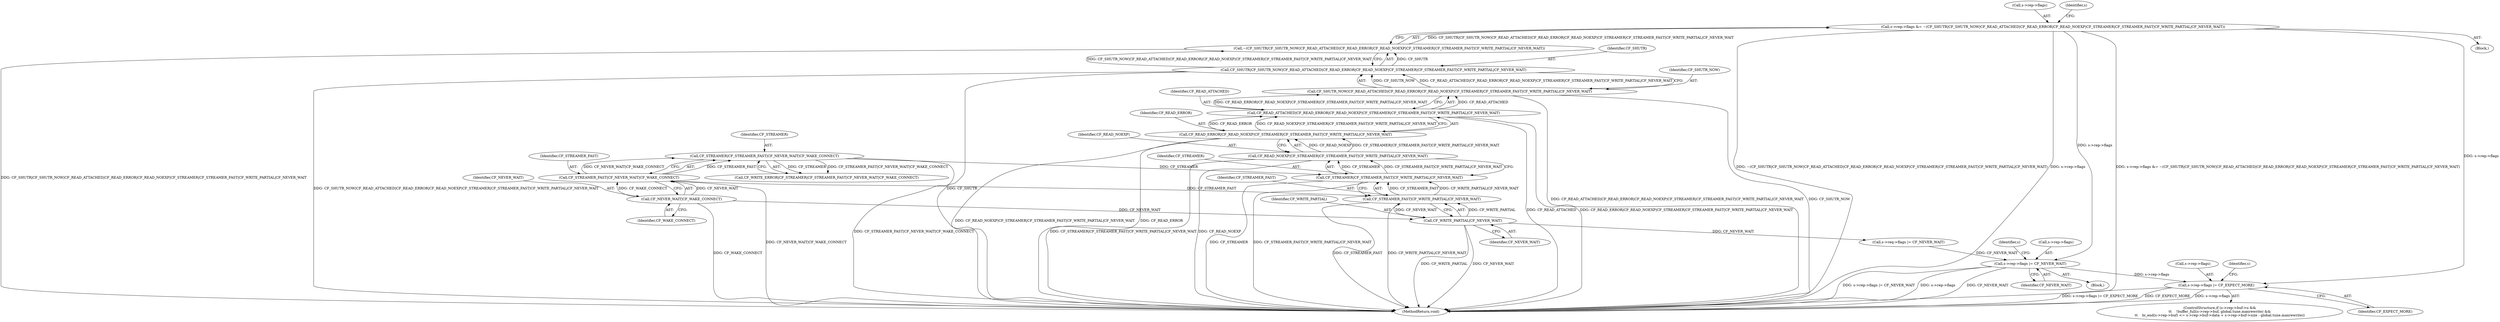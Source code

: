 digraph "0_haproxy_b4d05093bc89f71377230228007e69a1434c1a0c@pointer" {
"1000669" [label="(Call,s->rep->flags &= ~(CF_SHUTR|CF_SHUTR_NOW|CF_READ_ATTACHED|CF_READ_ERROR|CF_READ_NOEXP|CF_STREAMER|CF_STREAMER_FAST|CF_WRITE_PARTIAL|CF_NEVER_WAIT))"];
"1000675" [label="(Call,~(CF_SHUTR|CF_SHUTR_NOW|CF_READ_ATTACHED|CF_READ_ERROR|CF_READ_NOEXP|CF_STREAMER|CF_STREAMER_FAST|CF_WRITE_PARTIAL|CF_NEVER_WAIT))"];
"1000676" [label="(Call,CF_SHUTR|CF_SHUTR_NOW|CF_READ_ATTACHED|CF_READ_ERROR|CF_READ_NOEXP|CF_STREAMER|CF_STREAMER_FAST|CF_WRITE_PARTIAL|CF_NEVER_WAIT)"];
"1000678" [label="(Call,CF_SHUTR_NOW|CF_READ_ATTACHED|CF_READ_ERROR|CF_READ_NOEXP|CF_STREAMER|CF_STREAMER_FAST|CF_WRITE_PARTIAL|CF_NEVER_WAIT)"];
"1000680" [label="(Call,CF_READ_ATTACHED|CF_READ_ERROR|CF_READ_NOEXP|CF_STREAMER|CF_STREAMER_FAST|CF_WRITE_PARTIAL|CF_NEVER_WAIT)"];
"1000682" [label="(Call,CF_READ_ERROR|CF_READ_NOEXP|CF_STREAMER|CF_STREAMER_FAST|CF_WRITE_PARTIAL|CF_NEVER_WAIT)"];
"1000684" [label="(Call,CF_READ_NOEXP|CF_STREAMER|CF_STREAMER_FAST|CF_WRITE_PARTIAL|CF_NEVER_WAIT)"];
"1000686" [label="(Call,CF_STREAMER|CF_STREAMER_FAST|CF_WRITE_PARTIAL|CF_NEVER_WAIT)"];
"1000662" [label="(Call,CF_STREAMER|CF_STREAMER_FAST|CF_NEVER_WAIT|CF_WAKE_CONNECT)"];
"1000664" [label="(Call,CF_STREAMER_FAST|CF_NEVER_WAIT|CF_WAKE_CONNECT)"];
"1000666" [label="(Call,CF_NEVER_WAIT|CF_WAKE_CONNECT)"];
"1000688" [label="(Call,CF_STREAMER_FAST|CF_WRITE_PARTIAL|CF_NEVER_WAIT)"];
"1000690" [label="(Call,CF_WRITE_PARTIAL|CF_NEVER_WAIT)"];
"1000786" [label="(Call,s->rep->flags |= CF_NEVER_WAIT)"];
"1000852" [label="(Call,s->rep->flags |= CF_EXPECT_MORE)"];
"1000692" [label="(Identifier,CF_NEVER_WAIT)"];
"1000662" [label="(Call,CF_STREAMER|CF_STREAMER_FAST|CF_NEVER_WAIT|CF_WAKE_CONNECT)"];
"1000792" [label="(Identifier,CF_NEVER_WAIT)"];
"1000802" [label="(ControlStructure,if (s->rep->buf->o &&\n\t\t    !buffer_full(s->rep->buf, global.tune.maxrewrite) &&\n\t\t    bi_end(s->rep->buf) <= s->rep->buf->data + s->rep->buf->size - global.tune.maxrewrite))"];
"1000118" [label="(Block,)"];
"1000852" [label="(Call,s->rep->flags |= CF_EXPECT_MORE)"];
"1000858" [label="(Identifier,CF_EXPECT_MORE)"];
"1000681" [label="(Identifier,CF_READ_ATTACHED)"];
"1000689" [label="(Identifier,CF_STREAMER_FAST)"];
"1000778" [label="(Block,)"];
"1000688" [label="(Call,CF_STREAMER_FAST|CF_WRITE_PARTIAL|CF_NEVER_WAIT)"];
"1000682" [label="(Call,CF_READ_ERROR|CF_READ_NOEXP|CF_STREAMER|CF_STREAMER_FAST|CF_WRITE_PARTIAL|CF_NEVER_WAIT)"];
"1000669" [label="(Call,s->rep->flags &= ~(CF_SHUTR|CF_SHUTR_NOW|CF_READ_ATTACHED|CF_READ_ERROR|CF_READ_NOEXP|CF_STREAMER|CF_STREAMER_FAST|CF_WRITE_PARTIAL|CF_NEVER_WAIT))"];
"1000675" [label="(Call,~(CF_SHUTR|CF_SHUTR_NOW|CF_READ_ATTACHED|CF_READ_ERROR|CF_READ_NOEXP|CF_STREAMER|CF_STREAMER_FAST|CF_WRITE_PARTIAL|CF_NEVER_WAIT))"];
"1000667" [label="(Identifier,CF_NEVER_WAIT)"];
"1000664" [label="(Call,CF_STREAMER_FAST|CF_NEVER_WAIT|CF_WAKE_CONNECT)"];
"1000668" [label="(Identifier,CF_WAKE_CONNECT)"];
"1000670" [label="(Call,s->rep->flags)"];
"1000680" [label="(Call,CF_READ_ATTACHED|CF_READ_ERROR|CF_READ_NOEXP|CF_STREAMER|CF_STREAMER_FAST|CF_WRITE_PARTIAL|CF_NEVER_WAIT)"];
"1000666" [label="(Call,CF_NEVER_WAIT|CF_WAKE_CONNECT)"];
"1000690" [label="(Call,CF_WRITE_PARTIAL|CF_NEVER_WAIT)"];
"1000786" [label="(Call,s->rep->flags |= CF_NEVER_WAIT)"];
"1000678" [label="(Call,CF_SHUTR_NOW|CF_READ_ATTACHED|CF_READ_ERROR|CF_READ_NOEXP|CF_STREAMER|CF_STREAMER_FAST|CF_WRITE_PARTIAL|CF_NEVER_WAIT)"];
"1000687" [label="(Identifier,CF_STREAMER)"];
"1000660" [label="(Call,CF_WRITE_ERROR|CF_STREAMER|CF_STREAMER_FAST|CF_NEVER_WAIT|CF_WAKE_CONNECT)"];
"1000853" [label="(Call,s->rep->flags)"];
"1000787" [label="(Call,s->rep->flags)"];
"1000691" [label="(Identifier,CF_WRITE_PARTIAL)"];
"1000695" [label="(Identifier,s)"];
"1000679" [label="(Identifier,CF_SHUTR_NOW)"];
"1000677" [label="(Identifier,CF_SHUTR)"];
"1000663" [label="(Identifier,CF_STREAMER)"];
"1000686" [label="(Call,CF_STREAMER|CF_STREAMER_FAST|CF_WRITE_PARTIAL|CF_NEVER_WAIT)"];
"1000899" [label="(MethodReturn,void)"];
"1000685" [label="(Identifier,CF_READ_NOEXP)"];
"1000861" [label="(Identifier,s)"];
"1000684" [label="(Call,CF_READ_NOEXP|CF_STREAMER|CF_STREAMER_FAST|CF_WRITE_PARTIAL|CF_NEVER_WAIT)"];
"1000683" [label="(Identifier,CF_READ_ERROR)"];
"1000779" [label="(Call,s->req->flags |= CF_NEVER_WAIT)"];
"1000665" [label="(Identifier,CF_STREAMER_FAST)"];
"1000797" [label="(Identifier,s)"];
"1000676" [label="(Call,CF_SHUTR|CF_SHUTR_NOW|CF_READ_ATTACHED|CF_READ_ERROR|CF_READ_NOEXP|CF_STREAMER|CF_STREAMER_FAST|CF_WRITE_PARTIAL|CF_NEVER_WAIT)"];
"1000669" -> "1000118"  [label="AST: "];
"1000669" -> "1000675"  [label="CFG: "];
"1000670" -> "1000669"  [label="AST: "];
"1000675" -> "1000669"  [label="AST: "];
"1000695" -> "1000669"  [label="CFG: "];
"1000669" -> "1000899"  [label="DDG: ~(CF_SHUTR|CF_SHUTR_NOW|CF_READ_ATTACHED|CF_READ_ERROR|CF_READ_NOEXP|CF_STREAMER|CF_STREAMER_FAST|CF_WRITE_PARTIAL|CF_NEVER_WAIT)"];
"1000669" -> "1000899"  [label="DDG: s->rep->flags"];
"1000669" -> "1000899"  [label="DDG: s->rep->flags &= ~(CF_SHUTR|CF_SHUTR_NOW|CF_READ_ATTACHED|CF_READ_ERROR|CF_READ_NOEXP|CF_STREAMER|CF_STREAMER_FAST|CF_WRITE_PARTIAL|CF_NEVER_WAIT)"];
"1000675" -> "1000669"  [label="DDG: CF_SHUTR|CF_SHUTR_NOW|CF_READ_ATTACHED|CF_READ_ERROR|CF_READ_NOEXP|CF_STREAMER|CF_STREAMER_FAST|CF_WRITE_PARTIAL|CF_NEVER_WAIT"];
"1000669" -> "1000786"  [label="DDG: s->rep->flags"];
"1000669" -> "1000852"  [label="DDG: s->rep->flags"];
"1000675" -> "1000676"  [label="CFG: "];
"1000676" -> "1000675"  [label="AST: "];
"1000675" -> "1000899"  [label="DDG: CF_SHUTR|CF_SHUTR_NOW|CF_READ_ATTACHED|CF_READ_ERROR|CF_READ_NOEXP|CF_STREAMER|CF_STREAMER_FAST|CF_WRITE_PARTIAL|CF_NEVER_WAIT"];
"1000676" -> "1000675"  [label="DDG: CF_SHUTR"];
"1000676" -> "1000675"  [label="DDG: CF_SHUTR_NOW|CF_READ_ATTACHED|CF_READ_ERROR|CF_READ_NOEXP|CF_STREAMER|CF_STREAMER_FAST|CF_WRITE_PARTIAL|CF_NEVER_WAIT"];
"1000676" -> "1000678"  [label="CFG: "];
"1000677" -> "1000676"  [label="AST: "];
"1000678" -> "1000676"  [label="AST: "];
"1000676" -> "1000899"  [label="DDG: CF_SHUTR_NOW|CF_READ_ATTACHED|CF_READ_ERROR|CF_READ_NOEXP|CF_STREAMER|CF_STREAMER_FAST|CF_WRITE_PARTIAL|CF_NEVER_WAIT"];
"1000676" -> "1000899"  [label="DDG: CF_SHUTR"];
"1000678" -> "1000676"  [label="DDG: CF_SHUTR_NOW"];
"1000678" -> "1000676"  [label="DDG: CF_READ_ATTACHED|CF_READ_ERROR|CF_READ_NOEXP|CF_STREAMER|CF_STREAMER_FAST|CF_WRITE_PARTIAL|CF_NEVER_WAIT"];
"1000678" -> "1000680"  [label="CFG: "];
"1000679" -> "1000678"  [label="AST: "];
"1000680" -> "1000678"  [label="AST: "];
"1000678" -> "1000899"  [label="DDG: CF_READ_ATTACHED|CF_READ_ERROR|CF_READ_NOEXP|CF_STREAMER|CF_STREAMER_FAST|CF_WRITE_PARTIAL|CF_NEVER_WAIT"];
"1000678" -> "1000899"  [label="DDG: CF_SHUTR_NOW"];
"1000680" -> "1000678"  [label="DDG: CF_READ_ATTACHED"];
"1000680" -> "1000678"  [label="DDG: CF_READ_ERROR|CF_READ_NOEXP|CF_STREAMER|CF_STREAMER_FAST|CF_WRITE_PARTIAL|CF_NEVER_WAIT"];
"1000680" -> "1000682"  [label="CFG: "];
"1000681" -> "1000680"  [label="AST: "];
"1000682" -> "1000680"  [label="AST: "];
"1000680" -> "1000899"  [label="DDG: CF_READ_ATTACHED"];
"1000680" -> "1000899"  [label="DDG: CF_READ_ERROR|CF_READ_NOEXP|CF_STREAMER|CF_STREAMER_FAST|CF_WRITE_PARTIAL|CF_NEVER_WAIT"];
"1000682" -> "1000680"  [label="DDG: CF_READ_ERROR"];
"1000682" -> "1000680"  [label="DDG: CF_READ_NOEXP|CF_STREAMER|CF_STREAMER_FAST|CF_WRITE_PARTIAL|CF_NEVER_WAIT"];
"1000682" -> "1000684"  [label="CFG: "];
"1000683" -> "1000682"  [label="AST: "];
"1000684" -> "1000682"  [label="AST: "];
"1000682" -> "1000899"  [label="DDG: CF_READ_NOEXP|CF_STREAMER|CF_STREAMER_FAST|CF_WRITE_PARTIAL|CF_NEVER_WAIT"];
"1000682" -> "1000899"  [label="DDG: CF_READ_ERROR"];
"1000684" -> "1000682"  [label="DDG: CF_READ_NOEXP"];
"1000684" -> "1000682"  [label="DDG: CF_STREAMER|CF_STREAMER_FAST|CF_WRITE_PARTIAL|CF_NEVER_WAIT"];
"1000684" -> "1000686"  [label="CFG: "];
"1000685" -> "1000684"  [label="AST: "];
"1000686" -> "1000684"  [label="AST: "];
"1000684" -> "1000899"  [label="DDG: CF_READ_NOEXP"];
"1000684" -> "1000899"  [label="DDG: CF_STREAMER|CF_STREAMER_FAST|CF_WRITE_PARTIAL|CF_NEVER_WAIT"];
"1000686" -> "1000684"  [label="DDG: CF_STREAMER"];
"1000686" -> "1000684"  [label="DDG: CF_STREAMER_FAST|CF_WRITE_PARTIAL|CF_NEVER_WAIT"];
"1000686" -> "1000688"  [label="CFG: "];
"1000687" -> "1000686"  [label="AST: "];
"1000688" -> "1000686"  [label="AST: "];
"1000686" -> "1000899"  [label="DDG: CF_STREAMER"];
"1000686" -> "1000899"  [label="DDG: CF_STREAMER_FAST|CF_WRITE_PARTIAL|CF_NEVER_WAIT"];
"1000662" -> "1000686"  [label="DDG: CF_STREAMER"];
"1000688" -> "1000686"  [label="DDG: CF_STREAMER_FAST"];
"1000688" -> "1000686"  [label="DDG: CF_WRITE_PARTIAL|CF_NEVER_WAIT"];
"1000662" -> "1000660"  [label="AST: "];
"1000662" -> "1000664"  [label="CFG: "];
"1000663" -> "1000662"  [label="AST: "];
"1000664" -> "1000662"  [label="AST: "];
"1000660" -> "1000662"  [label="CFG: "];
"1000662" -> "1000899"  [label="DDG: CF_STREAMER_FAST|CF_NEVER_WAIT|CF_WAKE_CONNECT"];
"1000662" -> "1000660"  [label="DDG: CF_STREAMER"];
"1000662" -> "1000660"  [label="DDG: CF_STREAMER_FAST|CF_NEVER_WAIT|CF_WAKE_CONNECT"];
"1000664" -> "1000662"  [label="DDG: CF_STREAMER_FAST"];
"1000664" -> "1000662"  [label="DDG: CF_NEVER_WAIT|CF_WAKE_CONNECT"];
"1000664" -> "1000666"  [label="CFG: "];
"1000665" -> "1000664"  [label="AST: "];
"1000666" -> "1000664"  [label="AST: "];
"1000664" -> "1000899"  [label="DDG: CF_NEVER_WAIT|CF_WAKE_CONNECT"];
"1000666" -> "1000664"  [label="DDG: CF_NEVER_WAIT"];
"1000666" -> "1000664"  [label="DDG: CF_WAKE_CONNECT"];
"1000664" -> "1000688"  [label="DDG: CF_STREAMER_FAST"];
"1000666" -> "1000668"  [label="CFG: "];
"1000667" -> "1000666"  [label="AST: "];
"1000668" -> "1000666"  [label="AST: "];
"1000666" -> "1000899"  [label="DDG: CF_WAKE_CONNECT"];
"1000666" -> "1000690"  [label="DDG: CF_NEVER_WAIT"];
"1000688" -> "1000690"  [label="CFG: "];
"1000689" -> "1000688"  [label="AST: "];
"1000690" -> "1000688"  [label="AST: "];
"1000688" -> "1000899"  [label="DDG: CF_STREAMER_FAST"];
"1000688" -> "1000899"  [label="DDG: CF_WRITE_PARTIAL|CF_NEVER_WAIT"];
"1000690" -> "1000688"  [label="DDG: CF_WRITE_PARTIAL"];
"1000690" -> "1000688"  [label="DDG: CF_NEVER_WAIT"];
"1000690" -> "1000692"  [label="CFG: "];
"1000691" -> "1000690"  [label="AST: "];
"1000692" -> "1000690"  [label="AST: "];
"1000690" -> "1000899"  [label="DDG: CF_NEVER_WAIT"];
"1000690" -> "1000899"  [label="DDG: CF_WRITE_PARTIAL"];
"1000690" -> "1000779"  [label="DDG: CF_NEVER_WAIT"];
"1000786" -> "1000778"  [label="AST: "];
"1000786" -> "1000792"  [label="CFG: "];
"1000787" -> "1000786"  [label="AST: "];
"1000792" -> "1000786"  [label="AST: "];
"1000797" -> "1000786"  [label="CFG: "];
"1000786" -> "1000899"  [label="DDG: CF_NEVER_WAIT"];
"1000786" -> "1000899"  [label="DDG: s->rep->flags |= CF_NEVER_WAIT"];
"1000786" -> "1000899"  [label="DDG: s->rep->flags"];
"1000779" -> "1000786"  [label="DDG: CF_NEVER_WAIT"];
"1000786" -> "1000852"  [label="DDG: s->rep->flags"];
"1000852" -> "1000802"  [label="AST: "];
"1000852" -> "1000858"  [label="CFG: "];
"1000853" -> "1000852"  [label="AST: "];
"1000858" -> "1000852"  [label="AST: "];
"1000861" -> "1000852"  [label="CFG: "];
"1000852" -> "1000899"  [label="DDG: CF_EXPECT_MORE"];
"1000852" -> "1000899"  [label="DDG: s->rep->flags"];
"1000852" -> "1000899"  [label="DDG: s->rep->flags |= CF_EXPECT_MORE"];
}
